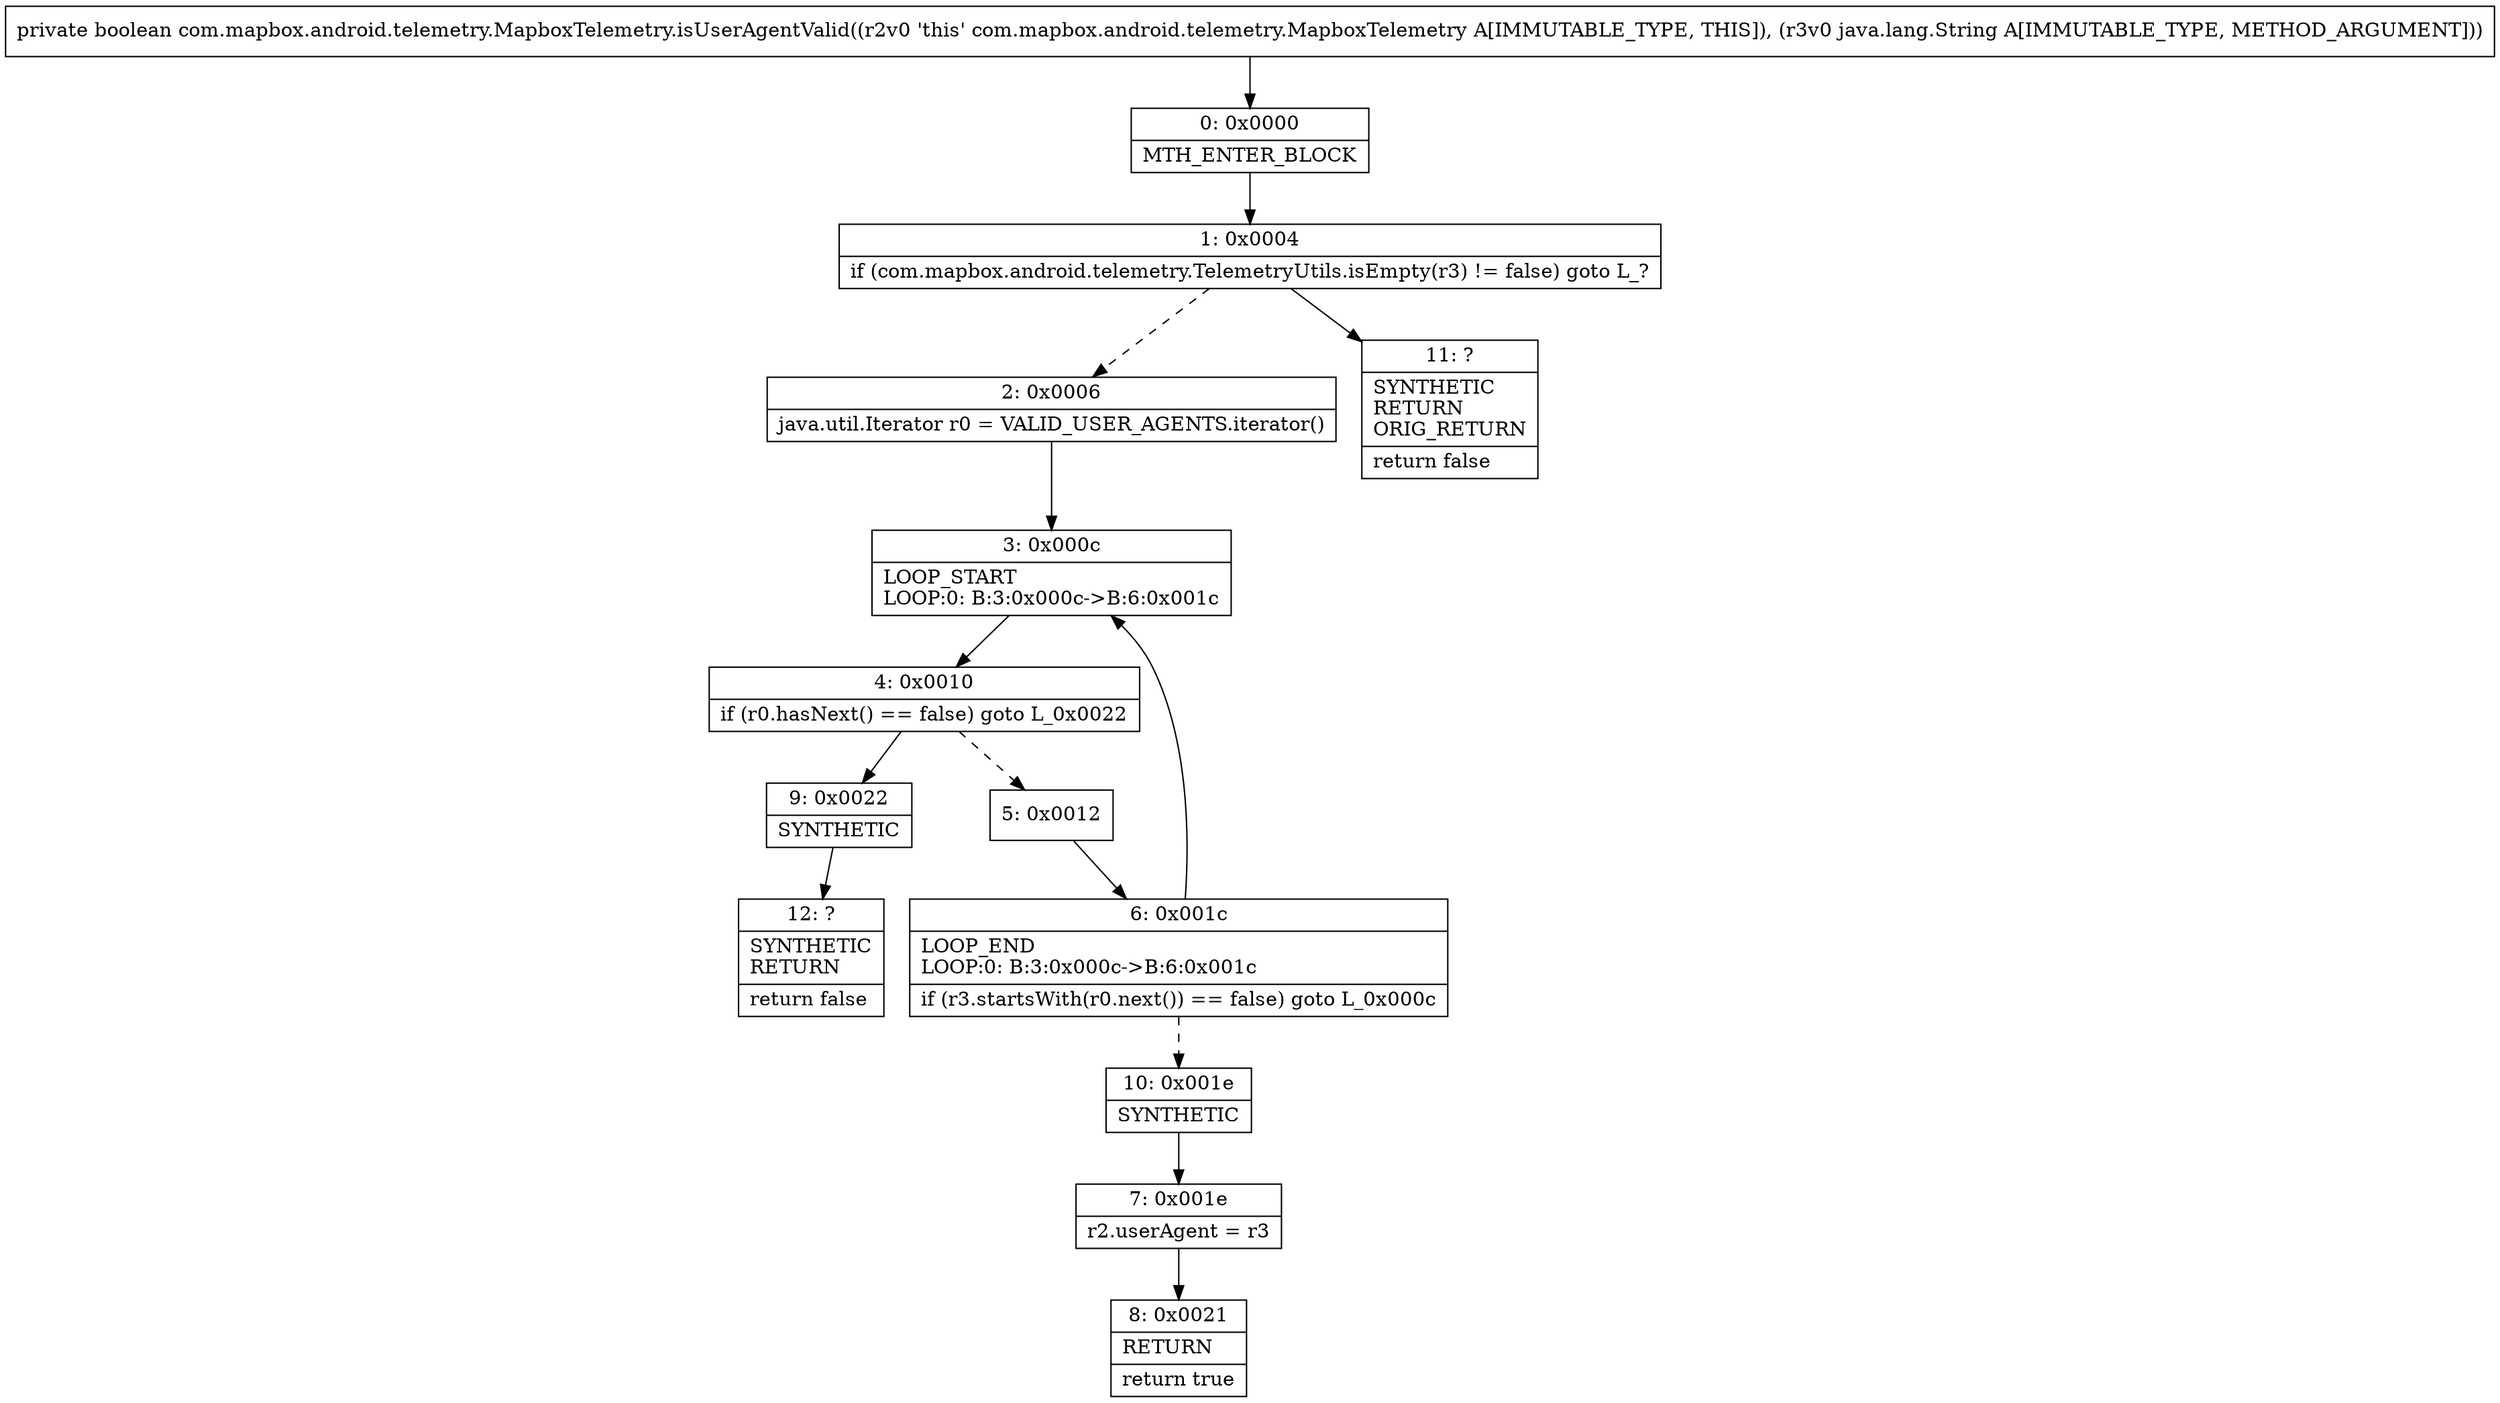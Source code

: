 digraph "CFG forcom.mapbox.android.telemetry.MapboxTelemetry.isUserAgentValid(Ljava\/lang\/String;)Z" {
Node_0 [shape=record,label="{0\:\ 0x0000|MTH_ENTER_BLOCK\l}"];
Node_1 [shape=record,label="{1\:\ 0x0004|if (com.mapbox.android.telemetry.TelemetryUtils.isEmpty(r3) != false) goto L_?\l}"];
Node_2 [shape=record,label="{2\:\ 0x0006|java.util.Iterator r0 = VALID_USER_AGENTS.iterator()\l}"];
Node_3 [shape=record,label="{3\:\ 0x000c|LOOP_START\lLOOP:0: B:3:0x000c\-\>B:6:0x001c\l}"];
Node_4 [shape=record,label="{4\:\ 0x0010|if (r0.hasNext() == false) goto L_0x0022\l}"];
Node_5 [shape=record,label="{5\:\ 0x0012}"];
Node_6 [shape=record,label="{6\:\ 0x001c|LOOP_END\lLOOP:0: B:3:0x000c\-\>B:6:0x001c\l|if (r3.startsWith(r0.next()) == false) goto L_0x000c\l}"];
Node_7 [shape=record,label="{7\:\ 0x001e|r2.userAgent = r3\l}"];
Node_8 [shape=record,label="{8\:\ 0x0021|RETURN\l|return true\l}"];
Node_9 [shape=record,label="{9\:\ 0x0022|SYNTHETIC\l}"];
Node_10 [shape=record,label="{10\:\ 0x001e|SYNTHETIC\l}"];
Node_11 [shape=record,label="{11\:\ ?|SYNTHETIC\lRETURN\lORIG_RETURN\l|return false\l}"];
Node_12 [shape=record,label="{12\:\ ?|SYNTHETIC\lRETURN\l|return false\l}"];
MethodNode[shape=record,label="{private boolean com.mapbox.android.telemetry.MapboxTelemetry.isUserAgentValid((r2v0 'this' com.mapbox.android.telemetry.MapboxTelemetry A[IMMUTABLE_TYPE, THIS]), (r3v0 java.lang.String A[IMMUTABLE_TYPE, METHOD_ARGUMENT])) }"];
MethodNode -> Node_0;
Node_0 -> Node_1;
Node_1 -> Node_2[style=dashed];
Node_1 -> Node_11;
Node_2 -> Node_3;
Node_3 -> Node_4;
Node_4 -> Node_5[style=dashed];
Node_4 -> Node_9;
Node_5 -> Node_6;
Node_6 -> Node_3;
Node_6 -> Node_10[style=dashed];
Node_7 -> Node_8;
Node_9 -> Node_12;
Node_10 -> Node_7;
}

